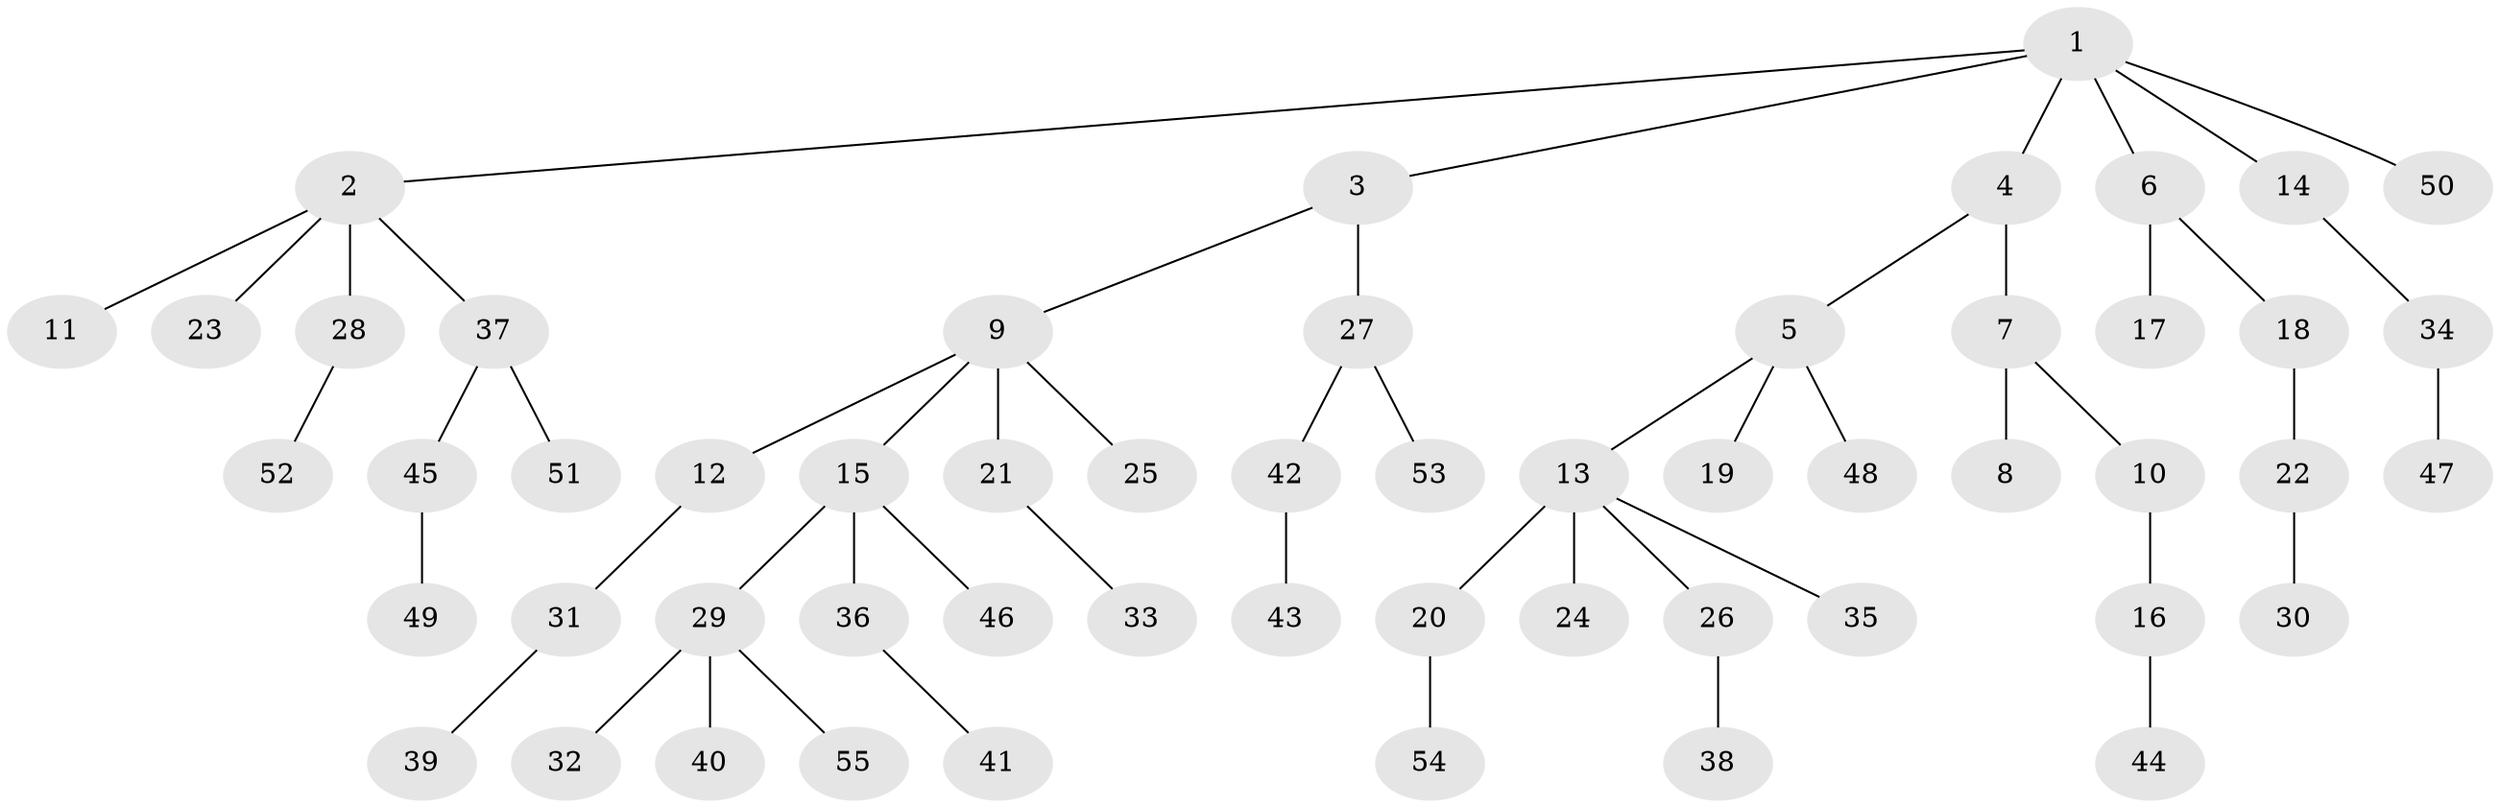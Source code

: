 // Generated by graph-tools (version 1.1) at 2025/26/03/09/25 03:26:24]
// undirected, 55 vertices, 54 edges
graph export_dot {
graph [start="1"]
  node [color=gray90,style=filled];
  1;
  2;
  3;
  4;
  5;
  6;
  7;
  8;
  9;
  10;
  11;
  12;
  13;
  14;
  15;
  16;
  17;
  18;
  19;
  20;
  21;
  22;
  23;
  24;
  25;
  26;
  27;
  28;
  29;
  30;
  31;
  32;
  33;
  34;
  35;
  36;
  37;
  38;
  39;
  40;
  41;
  42;
  43;
  44;
  45;
  46;
  47;
  48;
  49;
  50;
  51;
  52;
  53;
  54;
  55;
  1 -- 2;
  1 -- 3;
  1 -- 4;
  1 -- 6;
  1 -- 14;
  1 -- 50;
  2 -- 11;
  2 -- 23;
  2 -- 28;
  2 -- 37;
  3 -- 9;
  3 -- 27;
  4 -- 5;
  4 -- 7;
  5 -- 13;
  5 -- 19;
  5 -- 48;
  6 -- 17;
  6 -- 18;
  7 -- 8;
  7 -- 10;
  9 -- 12;
  9 -- 15;
  9 -- 21;
  9 -- 25;
  10 -- 16;
  12 -- 31;
  13 -- 20;
  13 -- 24;
  13 -- 26;
  13 -- 35;
  14 -- 34;
  15 -- 29;
  15 -- 36;
  15 -- 46;
  16 -- 44;
  18 -- 22;
  20 -- 54;
  21 -- 33;
  22 -- 30;
  26 -- 38;
  27 -- 42;
  27 -- 53;
  28 -- 52;
  29 -- 32;
  29 -- 40;
  29 -- 55;
  31 -- 39;
  34 -- 47;
  36 -- 41;
  37 -- 45;
  37 -- 51;
  42 -- 43;
  45 -- 49;
}
